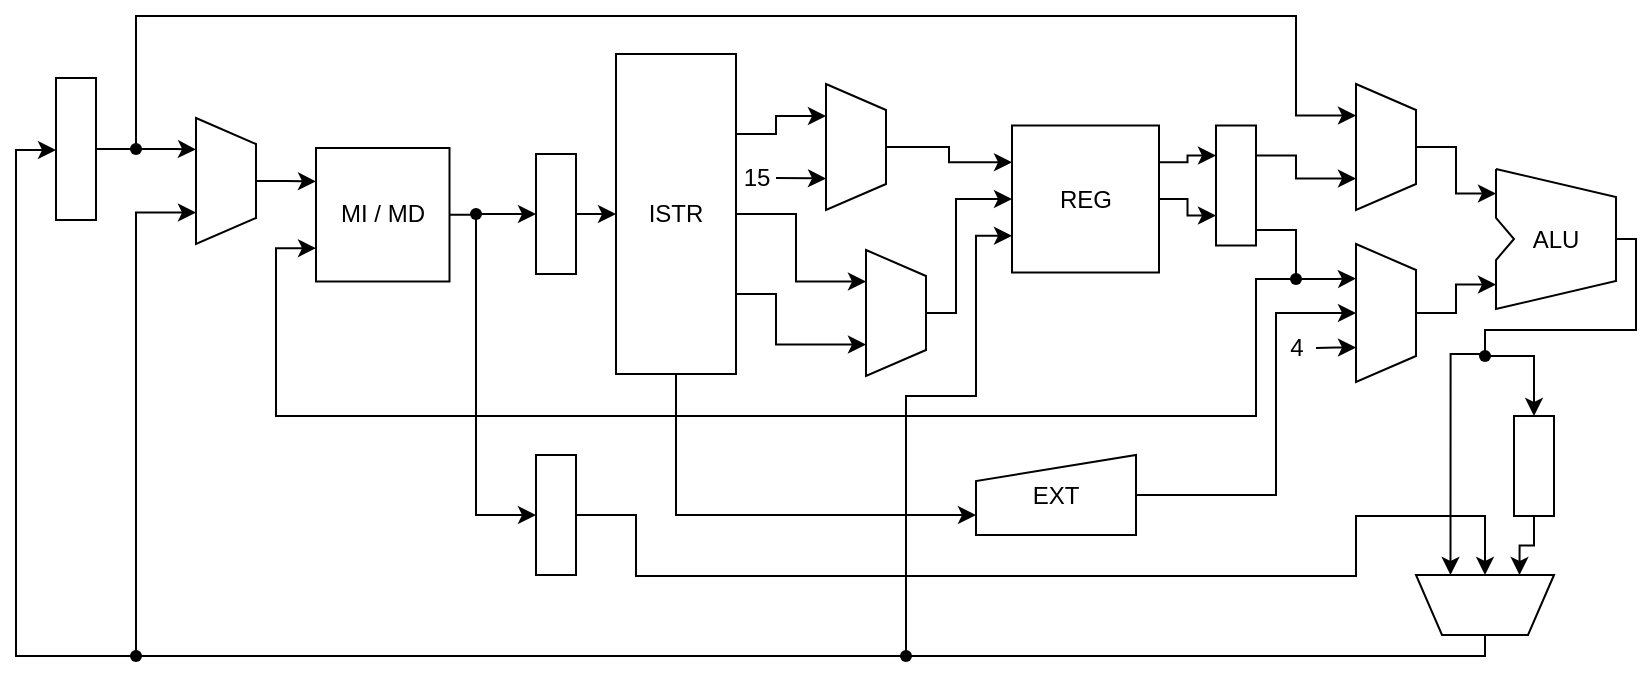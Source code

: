 <mxfile>
    <diagram id="Lyf2lsQZtVUm10Lgqn5-" name="Pagina-1">
        <mxGraphModel dx="107" dy="77" grid="1" gridSize="10" guides="1" tooltips="1" connect="1" arrows="1" fold="1" page="1" pageScale="1" pageWidth="827" pageHeight="1169" math="0" shadow="0">
            <root>
                <mxCell id="0"/>
                <mxCell id="1" parent="0"/>
                <mxCell id="146" style="edgeStyle=none;html=1;exitX=0.5;exitY=0;exitDx=0;exitDy=0;entryX=-0.024;entryY=0.504;entryDx=0;entryDy=0;entryPerimeter=0;endArrow=none;endFill=0;" edge="1" parent="1" source="61" target="107">
                    <mxGeometry relative="1" as="geometry"/>
                </mxCell>
                <mxCell id="61" value="" style="rounded=0;whiteSpace=wrap;html=1;direction=south;" parent="1" vertex="1">
                    <mxGeometry x="30" y="411" width="20" height="71" as="geometry"/>
                </mxCell>
                <mxCell id="102" style="edgeStyle=orthogonalEdgeStyle;html=1;exitX=1;exitY=0.5;exitDx=0;exitDy=0;entryX=0.048;entryY=0.533;entryDx=0;entryDy=0;entryPerimeter=0;fontSize=12;endArrow=none;endFill=0;rounded=0;" parent="1" source="63" target="98" edge="1">
                    <mxGeometry relative="1" as="geometry"/>
                </mxCell>
                <mxCell id="63" value="MI / MD" style="whiteSpace=wrap;html=1;aspect=fixed;rounded=0;" parent="1" vertex="1">
                    <mxGeometry x="160" y="446" width="66.75" height="66.75" as="geometry"/>
                </mxCell>
                <mxCell id="90" style="edgeStyle=orthogonalEdgeStyle;html=1;exitX=0.5;exitY=0;exitDx=0;exitDy=0;entryX=0.5;entryY=1;entryDx=0;entryDy=0;rounded=0;" parent="1" source="64" target="82" edge="1">
                    <mxGeometry relative="1" as="geometry"/>
                </mxCell>
                <mxCell id="64" value="" style="rounded=0;whiteSpace=wrap;html=1;direction=south;" parent="1" vertex="1">
                    <mxGeometry x="270" y="449" width="20" height="60" as="geometry"/>
                </mxCell>
                <mxCell id="117" style="edgeStyle=orthogonalEdgeStyle;html=1;exitX=1;exitY=0.25;exitDx=0;exitDy=0;entryX=0.25;entryY=1;entryDx=0;entryDy=0;fontSize=12;endArrow=classic;endFill=1;rounded=0;" parent="1" source="66" target="85" edge="1">
                    <mxGeometry relative="1" as="geometry"/>
                </mxCell>
                <mxCell id="118" style="edgeStyle=orthogonalEdgeStyle;html=1;exitX=1;exitY=0.5;exitDx=0;exitDy=0;entryX=0.75;entryY=1;entryDx=0;entryDy=0;fontSize=12;endArrow=classic;endFill=1;rounded=0;" parent="1" source="66" target="85" edge="1">
                    <mxGeometry relative="1" as="geometry"/>
                </mxCell>
                <mxCell id="66" value="REG" style="whiteSpace=wrap;html=1;aspect=fixed;rounded=0;" parent="1" vertex="1">
                    <mxGeometry x="508" y="434.75" width="73.5" height="73.5" as="geometry"/>
                </mxCell>
                <mxCell id="95" style="edgeStyle=orthogonalEdgeStyle;html=1;exitX=0.5;exitY=0;exitDx=0;exitDy=0;entryX=0;entryY=0.5;entryDx=0;entryDy=0;fontSize=12;rounded=0;" parent="1" source="70" target="66" edge="1">
                    <mxGeometry relative="1" as="geometry">
                        <Array as="points">
                            <mxPoint x="480" y="529"/>
                            <mxPoint x="480" y="472"/>
                        </Array>
                    </mxGeometry>
                </mxCell>
                <mxCell id="70" value="" style="shape=trapezoid;perimeter=trapezoidPerimeter;whiteSpace=wrap;html=1;fixedSize=1;direction=south;size=13;rounded=0;" parent="1" vertex="1">
                    <mxGeometry x="435" y="497" width="30" height="63" as="geometry"/>
                </mxCell>
                <mxCell id="125" style="edgeStyle=orthogonalEdgeStyle;html=1;exitX=1;exitY=0.5;exitDx=0;exitDy=0;entryX=0.5;entryY=1;entryDx=0;entryDy=0;fontSize=12;endArrow=classic;endFill=1;rounded=0;" parent="1" source="73" target="77" edge="1">
                    <mxGeometry relative="1" as="geometry">
                        <Array as="points">
                            <mxPoint x="640" y="620"/>
                            <mxPoint x="640" y="529"/>
                        </Array>
                    </mxGeometry>
                </mxCell>
                <mxCell id="73" value="EXT" style="shape=manualInput;whiteSpace=wrap;html=1;size=13;rounded=0;" parent="1" vertex="1">
                    <mxGeometry x="490" y="599.5" width="80" height="40" as="geometry"/>
                </mxCell>
                <mxCell id="94" style="edgeStyle=orthogonalEdgeStyle;html=1;exitX=0.5;exitY=0;exitDx=0;exitDy=0;entryX=0;entryY=0.25;entryDx=0;entryDy=0;fontSize=12;rounded=0;" parent="1" source="74" target="66" edge="1">
                    <mxGeometry relative="1" as="geometry"/>
                </mxCell>
                <mxCell id="74" value="" style="shape=trapezoid;perimeter=trapezoidPerimeter;whiteSpace=wrap;html=1;fixedSize=1;direction=south;size=13;rounded=0;" parent="1" vertex="1">
                    <mxGeometry x="415" y="414" width="30" height="63" as="geometry"/>
                </mxCell>
                <mxCell id="88" style="edgeStyle=orthogonalEdgeStyle;html=1;exitX=0.5;exitY=0;exitDx=0;exitDy=0;entryX=0;entryY=0.25;entryDx=0;entryDy=0;rounded=0;" parent="1" source="75" target="63" edge="1">
                    <mxGeometry relative="1" as="geometry"/>
                </mxCell>
                <mxCell id="75" value="" style="shape=trapezoid;perimeter=trapezoidPerimeter;whiteSpace=wrap;html=1;fixedSize=1;direction=south;size=13;rounded=0;" parent="1" vertex="1">
                    <mxGeometry x="100" y="431" width="30" height="63" as="geometry"/>
                </mxCell>
                <mxCell id="137" style="edgeStyle=orthogonalEdgeStyle;html=1;exitX=0.5;exitY=0;exitDx=0;exitDy=0;entryX=0;entryY=0.175;entryDx=0;entryDy=0;entryPerimeter=0;fontSize=12;startArrow=none;startFill=0;endArrow=classic;endFill=1;rounded=0;" parent="1" source="76" target="78" edge="1">
                    <mxGeometry relative="1" as="geometry"/>
                </mxCell>
                <mxCell id="76" value="" style="shape=trapezoid;perimeter=trapezoidPerimeter;whiteSpace=wrap;html=1;fixedSize=1;direction=south;size=13;rounded=0;" parent="1" vertex="1">
                    <mxGeometry x="680" y="414" width="30" height="63" as="geometry"/>
                </mxCell>
                <mxCell id="126" value="4" style="edgeStyle=orthogonalEdgeStyle;html=1;exitX=0.75;exitY=1;exitDx=0;exitDy=0;fontSize=12;endArrow=none;endFill=0;startArrow=classic;startFill=1;rounded=0;" parent="1" source="77" edge="1">
                    <mxGeometry x="1" y="10" relative="1" as="geometry">
                        <mxPoint x="660" y="546" as="targetPoint"/>
                        <mxPoint x="-10" y="-10" as="offset"/>
                    </mxGeometry>
                </mxCell>
                <mxCell id="127" style="edgeStyle=orthogonalEdgeStyle;html=1;exitX=0.5;exitY=0;exitDx=0;exitDy=0;entryX=0;entryY=0.825;entryDx=0;entryDy=0;entryPerimeter=0;fontSize=12;startArrow=none;startFill=0;endArrow=classic;endFill=1;rounded=0;" parent="1" source="77" target="78" edge="1">
                    <mxGeometry relative="1" as="geometry"/>
                </mxCell>
                <mxCell id="77" value="" style="shape=trapezoid;perimeter=trapezoidPerimeter;whiteSpace=wrap;html=1;fixedSize=1;direction=south;size=13;rounded=0;" parent="1" vertex="1">
                    <mxGeometry x="680" y="494" width="30" height="69" as="geometry"/>
                </mxCell>
                <mxCell id="128" style="edgeStyle=orthogonalEdgeStyle;html=1;exitX=1;exitY=0.5;exitDx=0;exitDy=0;exitPerimeter=0;entryX=0.399;entryY=0.506;entryDx=0;entryDy=0;entryPerimeter=0;fontSize=12;startArrow=none;startFill=0;endArrow=none;endFill=0;rounded=0;" parent="1" source="78" target="111" edge="1">
                    <mxGeometry relative="1" as="geometry">
                        <Array as="points">
                            <mxPoint x="820" y="492"/>
                            <mxPoint x="820" y="537"/>
                            <mxPoint x="745" y="537"/>
                        </Array>
                    </mxGeometry>
                </mxCell>
                <mxCell id="78" value="ALU" style="shape=stencil(rZTdDoIgGIavhtOmMKvTRnXUaRdAislUcEh/dx+CtvzBFbU5t+995eEFPgEI1xmpKIABJyUFaAsg3ByO+q2lm63DILB1NqhJXdFYWfFKJCOnglqnVlLk9MYS1Y5hPKOSqcZFOxBs9DfNg/CJxPlZigtPekZnV6QhjIzOLsW1yX63k7SxHr0KwP0MoGD8DfBaWYv4B2PtwegTXkR/xDLyWEjUQ0Q/h0AeIb44UoS1PuoXozqaDOFUSDrTfSkrCtvKM7M6WnQ6Tuc5qWaYIxbCseBc/3JM8HoSq31NJowr5xYuwtXsOXwGWUMPSDiAOBBmC8YrNbK9rYzwBA==);whiteSpace=wrap;html=1;rounded=0;" parent="1" vertex="1">
                    <mxGeometry x="750" y="456.5" width="60" height="70" as="geometry"/>
                </mxCell>
                <mxCell id="132" style="edgeStyle=orthogonalEdgeStyle;html=1;exitX=0.5;exitY=0;exitDx=0;exitDy=0;entryX=0.767;entryY=0.504;entryDx=0;entryDy=0;entryPerimeter=0;fontSize=12;startArrow=none;startFill=0;endArrow=none;endFill=0;rounded=0;" parent="1" source="80" target="109" edge="1">
                    <mxGeometry relative="1" as="geometry">
                        <Array as="points">
                            <mxPoint x="744" y="700"/>
                        </Array>
                    </mxGeometry>
                </mxCell>
                <mxCell id="80" value="" style="shape=trapezoid;perimeter=trapezoidPerimeter;whiteSpace=wrap;html=1;fixedSize=1;direction=west;size=13;rounded=0;" parent="1" vertex="1">
                    <mxGeometry x="710" y="659.5" width="69" height="30" as="geometry"/>
                </mxCell>
                <mxCell id="91" style="edgeStyle=orthogonalEdgeStyle;html=1;exitX=0.25;exitY=0;exitDx=0;exitDy=0;entryX=0.25;entryY=1;entryDx=0;entryDy=0;rounded=0;" parent="1" source="82" target="74" edge="1">
                    <mxGeometry relative="1" as="geometry">
                        <Array as="points">
                            <mxPoint x="390" y="439"/>
                            <mxPoint x="390" y="430"/>
                            <mxPoint x="415" y="430"/>
                        </Array>
                    </mxGeometry>
                </mxCell>
                <mxCell id="96" style="edgeStyle=orthogonalEdgeStyle;html=1;exitX=0.5;exitY=0;exitDx=0;exitDy=0;entryX=0.25;entryY=1;entryDx=0;entryDy=0;fontSize=12;rounded=0;" parent="1" source="82" target="70" edge="1">
                    <mxGeometry relative="1" as="geometry">
                        <Array as="points">
                            <mxPoint x="400" y="479"/>
                            <mxPoint x="400" y="513"/>
                        </Array>
                    </mxGeometry>
                </mxCell>
                <mxCell id="97" style="edgeStyle=orthogonalEdgeStyle;html=1;exitX=0.75;exitY=0;exitDx=0;exitDy=0;entryX=0.75;entryY=1;entryDx=0;entryDy=0;fontSize=12;rounded=0;" parent="1" source="82" target="70" edge="1">
                    <mxGeometry relative="1" as="geometry">
                        <Array as="points">
                            <mxPoint x="390" y="519"/>
                            <mxPoint x="390" y="544"/>
                        </Array>
                    </mxGeometry>
                </mxCell>
                <mxCell id="106" style="edgeStyle=orthogonalEdgeStyle;html=1;exitX=1;exitY=0.5;exitDx=0;exitDy=0;entryX=0;entryY=0.75;entryDx=0;entryDy=0;fontSize=12;endArrow=classic;endFill=1;rounded=0;" parent="1" source="82" target="73" edge="1">
                    <mxGeometry relative="1" as="geometry"/>
                </mxCell>
                <mxCell id="82" value="ISTR" style="rounded=0;whiteSpace=wrap;html=1;direction=south;" parent="1" vertex="1">
                    <mxGeometry x="310" y="399" width="60" height="160" as="geometry"/>
                </mxCell>
                <mxCell id="105" style="edgeStyle=orthogonalEdgeStyle;html=1;exitX=0.5;exitY=0;exitDx=0;exitDy=0;entryX=0.5;entryY=1;entryDx=0;entryDy=0;fontSize=12;endArrow=classic;endFill=1;rounded=0;" parent="1" source="83" target="80" edge="1">
                    <mxGeometry relative="1" as="geometry">
                        <Array as="points">
                            <mxPoint x="320" y="630"/>
                            <mxPoint x="320" y="660"/>
                            <mxPoint x="680" y="660"/>
                            <mxPoint x="680" y="630"/>
                            <mxPoint x="745" y="630"/>
                        </Array>
                    </mxGeometry>
                </mxCell>
                <mxCell id="83" value="" style="rounded=0;whiteSpace=wrap;html=1;direction=south;" parent="1" vertex="1">
                    <mxGeometry x="270" y="599.5" width="20" height="60" as="geometry"/>
                </mxCell>
                <mxCell id="121" style="edgeStyle=orthogonalEdgeStyle;html=1;exitX=0.25;exitY=0;exitDx=0;exitDy=0;entryX=0.75;entryY=1;entryDx=0;entryDy=0;fontSize=12;endArrow=classic;endFill=1;rounded=0;" parent="1" source="85" target="76" edge="1">
                    <mxGeometry relative="1" as="geometry">
                        <Array as="points">
                            <mxPoint x="650" y="450"/>
                            <mxPoint x="650" y="461"/>
                        </Array>
                    </mxGeometry>
                </mxCell>
                <mxCell id="122" style="edgeStyle=orthogonalEdgeStyle;html=1;exitX=0.75;exitY=0;exitDx=0;exitDy=0;entryX=0.436;entryY=0.626;entryDx=0;entryDy=0;entryPerimeter=0;fontSize=12;endArrow=none;endFill=0;rounded=0;" parent="1" source="85" target="110" edge="1">
                    <mxGeometry relative="1" as="geometry">
                        <Array as="points">
                            <mxPoint x="630" y="487"/>
                            <mxPoint x="650" y="487"/>
                        </Array>
                    </mxGeometry>
                </mxCell>
                <mxCell id="85" value="" style="rounded=0;whiteSpace=wrap;html=1;direction=south;" parent="1" vertex="1">
                    <mxGeometry x="610" y="434.75" width="20" height="60" as="geometry"/>
                </mxCell>
                <mxCell id="143" style="edgeStyle=orthogonalEdgeStyle;html=1;exitX=1;exitY=0.5;exitDx=0;exitDy=0;entryX=0.25;entryY=1;entryDx=0;entryDy=0;fontSize=12;startArrow=none;startFill=0;endArrow=classic;endFill=1;rounded=0;" parent="1" source="86" target="80" edge="1">
                    <mxGeometry relative="1" as="geometry"/>
                </mxCell>
                <mxCell id="86" value="" style="rounded=0;whiteSpace=wrap;html=1;direction=south;" parent="1" vertex="1">
                    <mxGeometry x="759" y="580" width="20" height="50" as="geometry"/>
                </mxCell>
                <mxCell id="93" value="15" style="endArrow=classic;html=1;fontSize=12;entryX=0.75;entryY=1;entryDx=0;entryDy=0;rounded=0;" parent="1" target="74" edge="1">
                    <mxGeometry x="-1" y="10" width="50" height="50" relative="1" as="geometry">
                        <mxPoint x="390" y="461" as="sourcePoint"/>
                        <mxPoint x="450" y="460" as="targetPoint"/>
                        <mxPoint x="-10" y="10" as="offset"/>
                    </mxGeometry>
                </mxCell>
                <mxCell id="103" style="edgeStyle=orthogonalEdgeStyle;html=1;entryX=0.5;entryY=1;entryDx=0;entryDy=0;fontSize=12;rounded=0;" parent="1" source="98" target="64" edge="1">
                    <mxGeometry relative="1" as="geometry"/>
                </mxCell>
                <mxCell id="104" style="edgeStyle=orthogonalEdgeStyle;html=1;entryX=0.5;entryY=1;entryDx=0;entryDy=0;fontSize=12;rounded=0;" parent="1" source="98" target="83" edge="1">
                    <mxGeometry relative="1" as="geometry">
                        <Array as="points">
                            <mxPoint x="240" y="629"/>
                        </Array>
                    </mxGeometry>
                </mxCell>
                <mxCell id="98" value="" style="shape=waypoint;sketch=0;fillStyle=solid;size=6;pointerEvents=1;points=[];fillColor=none;resizable=0;rotatable=0;perimeter=centerPerimeter;snapToPoint=1;fontSize=12;rounded=0;" parent="1" vertex="1">
                    <mxGeometry x="230" y="469" width="20" height="20" as="geometry"/>
                </mxCell>
                <mxCell id="116" style="edgeStyle=orthogonalEdgeStyle;html=1;entryX=0.25;entryY=1;entryDx=0;entryDy=0;fontSize=12;endArrow=classic;endFill=1;rounded=0;" parent="1" source="107" target="76" edge="1">
                    <mxGeometry relative="1" as="geometry">
                        <Array as="points">
                            <mxPoint x="70" y="380"/>
                            <mxPoint x="650" y="380"/>
                            <mxPoint x="650" y="430"/>
                        </Array>
                    </mxGeometry>
                </mxCell>
                <mxCell id="140" style="edgeStyle=orthogonalEdgeStyle;html=1;entryX=0.25;entryY=1;entryDx=0;entryDy=0;fontSize=12;startArrow=none;startFill=0;endArrow=classic;endFill=1;rounded=0;" parent="1" source="107" target="75" edge="1">
                    <mxGeometry relative="1" as="geometry"/>
                </mxCell>
                <mxCell id="107" value="" style="shape=waypoint;sketch=0;fillStyle=solid;size=6;pointerEvents=1;points=[];fillColor=none;resizable=0;rotatable=0;perimeter=centerPerimeter;snapToPoint=1;fontSize=12;rounded=0;" parent="1" vertex="1">
                    <mxGeometry x="60" y="436.5" width="20" height="20" as="geometry"/>
                </mxCell>
                <mxCell id="133" style="edgeStyle=orthogonalEdgeStyle;html=1;entryX=0;entryY=0.75;entryDx=0;entryDy=0;fontSize=12;startArrow=none;startFill=0;endArrow=classic;endFill=1;rounded=0;" parent="1" source="109" target="66" edge="1">
                    <mxGeometry relative="1" as="geometry">
                        <Array as="points">
                            <mxPoint x="455" y="570"/>
                            <mxPoint x="490" y="570"/>
                            <mxPoint x="490" y="490"/>
                        </Array>
                    </mxGeometry>
                </mxCell>
                <mxCell id="134" style="edgeStyle=orthogonalEdgeStyle;html=1;fontSize=12;startArrow=none;startFill=0;endArrow=none;endFill=0;entryX=0.713;entryY=0.436;entryDx=0;entryDy=0;entryPerimeter=0;rounded=0;" parent="1" source="109" target="112" edge="1">
                    <mxGeometry relative="1" as="geometry">
                        <mxPoint x="140" y="700" as="targetPoint"/>
                    </mxGeometry>
                </mxCell>
                <mxCell id="109" value="" style="shape=waypoint;sketch=0;fillStyle=solid;size=6;pointerEvents=1;points=[];fillColor=none;resizable=0;rotatable=0;perimeter=centerPerimeter;snapToPoint=1;fontSize=12;rounded=0;" parent="1" vertex="1">
                    <mxGeometry x="445" y="690" width="20" height="20" as="geometry"/>
                </mxCell>
                <mxCell id="123" style="edgeStyle=orthogonalEdgeStyle;html=1;entryX=0.25;entryY=1;entryDx=0;entryDy=0;fontSize=12;endArrow=classic;endFill=1;rounded=0;" parent="1" source="110" target="77" edge="1">
                    <mxGeometry relative="1" as="geometry"/>
                </mxCell>
                <mxCell id="124" style="edgeStyle=orthogonalEdgeStyle;html=1;entryX=0;entryY=0.75;entryDx=0;entryDy=0;fontSize=12;endArrow=classic;endFill=1;rounded=0;" parent="1" source="110" target="63" edge="1">
                    <mxGeometry relative="1" as="geometry">
                        <Array as="points">
                            <mxPoint x="630" y="512"/>
                            <mxPoint x="630" y="580"/>
                            <mxPoint x="140" y="580"/>
                            <mxPoint x="140" y="496"/>
                        </Array>
                    </mxGeometry>
                </mxCell>
                <mxCell id="110" value="" style="shape=waypoint;sketch=0;fillStyle=solid;size=6;pointerEvents=1;points=[];fillColor=none;resizable=0;rotatable=0;perimeter=centerPerimeter;snapToPoint=1;fontSize=12;rounded=0;" parent="1" vertex="1">
                    <mxGeometry x="640" y="501.5" width="20" height="20" as="geometry"/>
                </mxCell>
                <mxCell id="131" style="edgeStyle=orthogonalEdgeStyle;html=1;entryX=0.75;entryY=1;entryDx=0;entryDy=0;fontSize=12;startArrow=none;startFill=0;endArrow=classic;endFill=1;rounded=0;" parent="1" source="111" target="80" edge="1">
                    <mxGeometry relative="1" as="geometry">
                        <Array as="points">
                            <mxPoint x="727" y="549"/>
                        </Array>
                    </mxGeometry>
                </mxCell>
                <mxCell id="145" style="edgeStyle=orthogonalEdgeStyle;html=1;entryX=0;entryY=0.5;entryDx=0;entryDy=0;fontSize=12;startArrow=none;startFill=0;endArrow=classic;endFill=1;rounded=0;" parent="1" source="111" target="86" edge="1">
                    <mxGeometry relative="1" as="geometry">
                        <Array as="points">
                            <mxPoint x="769" y="550"/>
                        </Array>
                    </mxGeometry>
                </mxCell>
                <mxCell id="111" value="" style="shape=waypoint;sketch=0;fillStyle=solid;size=6;pointerEvents=1;points=[];fillColor=none;resizable=0;rotatable=0;perimeter=centerPerimeter;snapToPoint=1;fontSize=12;rounded=0;" parent="1" vertex="1">
                    <mxGeometry x="734.5" y="540" width="20" height="20" as="geometry"/>
                </mxCell>
                <mxCell id="135" style="edgeStyle=orthogonalEdgeStyle;html=1;entryX=0.75;entryY=1;entryDx=0;entryDy=0;fontSize=12;startArrow=none;startFill=0;endArrow=classic;endFill=1;rounded=0;" parent="1" source="112" target="75" edge="1">
                    <mxGeometry relative="1" as="geometry">
                        <Array as="points">
                            <mxPoint x="70" y="700"/>
                            <mxPoint x="70" y="478"/>
                        </Array>
                    </mxGeometry>
                </mxCell>
                <mxCell id="136" style="edgeStyle=orthogonalEdgeStyle;html=1;entryX=0.5;entryY=1;entryDx=0;entryDy=0;fontSize=12;startArrow=none;startFill=0;endArrow=classic;endFill=1;rounded=0;" parent="1" source="112" target="61" edge="1">
                    <mxGeometry relative="1" as="geometry">
                        <Array as="points">
                            <mxPoint x="10" y="700"/>
                            <mxPoint x="10" y="447"/>
                            <mxPoint x="30" y="447"/>
                        </Array>
                    </mxGeometry>
                </mxCell>
                <mxCell id="112" value="" style="shape=waypoint;sketch=0;fillStyle=solid;size=6;pointerEvents=1;points=[];fillColor=none;resizable=0;rotatable=0;perimeter=centerPerimeter;snapToPoint=1;fontSize=12;rounded=0;" parent="1" vertex="1">
                    <mxGeometry x="60" y="690" width="20" height="20" as="geometry"/>
                </mxCell>
            </root>
        </mxGraphModel>
    </diagram>
</mxfile>